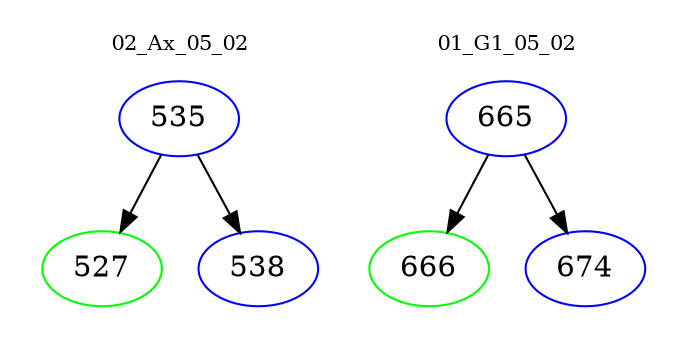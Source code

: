 digraph{
subgraph cluster_0 {
color = white
label = "02_Ax_05_02";
fontsize=10;
T0_535 [label="535", color="blue"]
T0_535 -> T0_527 [color="black"]
T0_527 [label="527", color="green"]
T0_535 -> T0_538 [color="black"]
T0_538 [label="538", color="blue"]
}
subgraph cluster_1 {
color = white
label = "01_G1_05_02";
fontsize=10;
T1_665 [label="665", color="blue"]
T1_665 -> T1_666 [color="black"]
T1_666 [label="666", color="green"]
T1_665 -> T1_674 [color="black"]
T1_674 [label="674", color="blue"]
}
}
